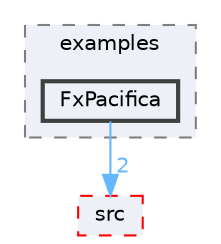 digraph "FastLED/FastLED/examples/FxPacifica"
{
 // LATEX_PDF_SIZE
  bgcolor="transparent";
  edge [fontname=Helvetica,fontsize=10,labelfontname=Helvetica,labelfontsize=10];
  node [fontname=Helvetica,fontsize=10,shape=box,height=0.2,width=0.4];
  compound=true
  subgraph clusterdir_999a185a1a47b3a763bb04a7a263eb0d {
    graph [ bgcolor="#edf0f7", pencolor="grey50", label="examples", fontname=Helvetica,fontsize=10 style="filled,dashed", URL="dir_999a185a1a47b3a763bb04a7a263eb0d.html",tooltip=""]
  dir_e8f718af1b76a3c9c5c4bd784eb4a70b [label="FxPacifica", fillcolor="#edf0f7", color="grey25", style="filled,bold", URL="dir_e8f718af1b76a3c9c5c4bd784eb4a70b.html",tooltip=""];
  }
  dir_e6a3de723047763e6a27a3cab040759e [label="src", fillcolor="#edf0f7", color="red", style="filled,dashed", URL="dir_e6a3de723047763e6a27a3cab040759e.html",tooltip=""];
  dir_e8f718af1b76a3c9c5c4bd784eb4a70b->dir_e6a3de723047763e6a27a3cab040759e [headlabel="2", labeldistance=1.5 headhref="dir_000039_000075.html" href="dir_000039_000075.html" color="steelblue1" fontcolor="steelblue1"];
}
